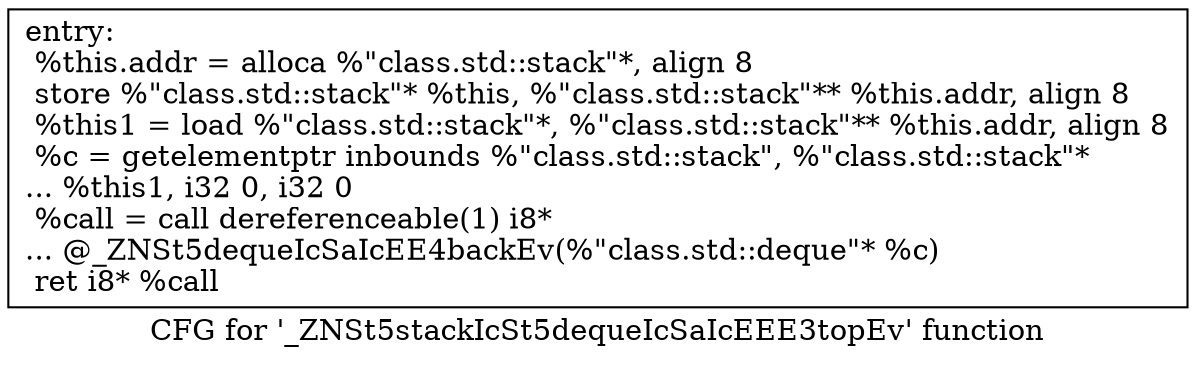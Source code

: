 digraph "CFG for '_ZNSt5stackIcSt5dequeIcSaIcEEE3topEv' function" {
	label="CFG for '_ZNSt5stackIcSt5dequeIcSaIcEEE3topEv' function";

	Node0x6b553d0 [shape=record,label="{entry:\l  %this.addr = alloca %\"class.std::stack\"*, align 8\l  store %\"class.std::stack\"* %this, %\"class.std::stack\"** %this.addr, align 8\l  %this1 = load %\"class.std::stack\"*, %\"class.std::stack\"** %this.addr, align 8\l  %c = getelementptr inbounds %\"class.std::stack\", %\"class.std::stack\"*\l... %this1, i32 0, i32 0\l  %call = call dereferenceable(1) i8*\l... @_ZNSt5dequeIcSaIcEE4backEv(%\"class.std::deque\"* %c)\l  ret i8* %call\l}"];
}
